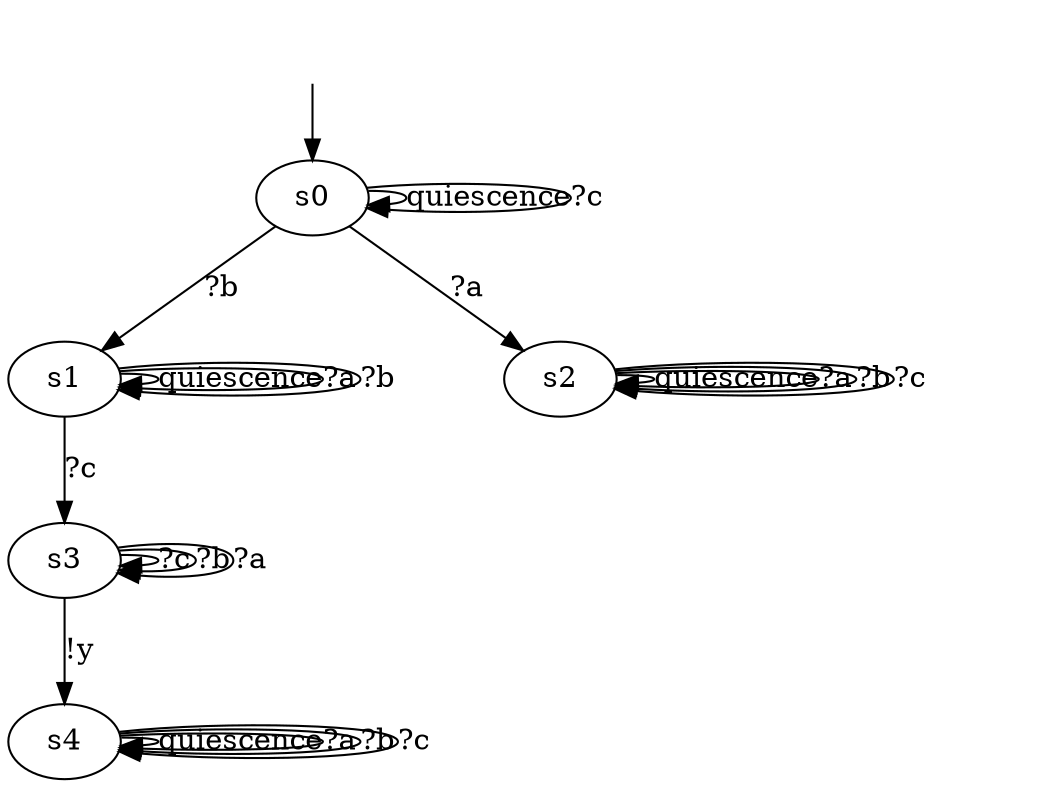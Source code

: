 digraph "../../DotModels/Iolts/07_iolts" {
s0 [label=s0];
s1 [label=s1];
s2 [label=s2];
s3 [label=s3];
s4 [label=s4];
s0 -> s0  [label=quiescence];
s0 -> s0  [label="?c"];
s0 -> s2  [label="?a"];
s0 -> s1  [label="?b"];
s1 -> s1  [label=quiescence];
s1 -> s1  [label="?a"];
s1 -> s1  [label="?b"];
s1 -> s3  [label="?c"];
s2 -> s2  [label=quiescence];
s2 -> s2  [label="?a"];
s2 -> s2  [label="?b"];
s2 -> s2  [label="?c"];
s3 -> s4  [label="!y"];
s3 -> s3  [label="?c"];
s3 -> s3  [label="?b"];
s3 -> s3  [label="?a"];
s4 -> s4  [label=quiescence];
s4 -> s4  [label="?a"];
s4 -> s4  [label="?b"];
s4 -> s4  [label="?c"];
__start0 [label="", shape=none];
__start0 -> s0  [label=""];
}
